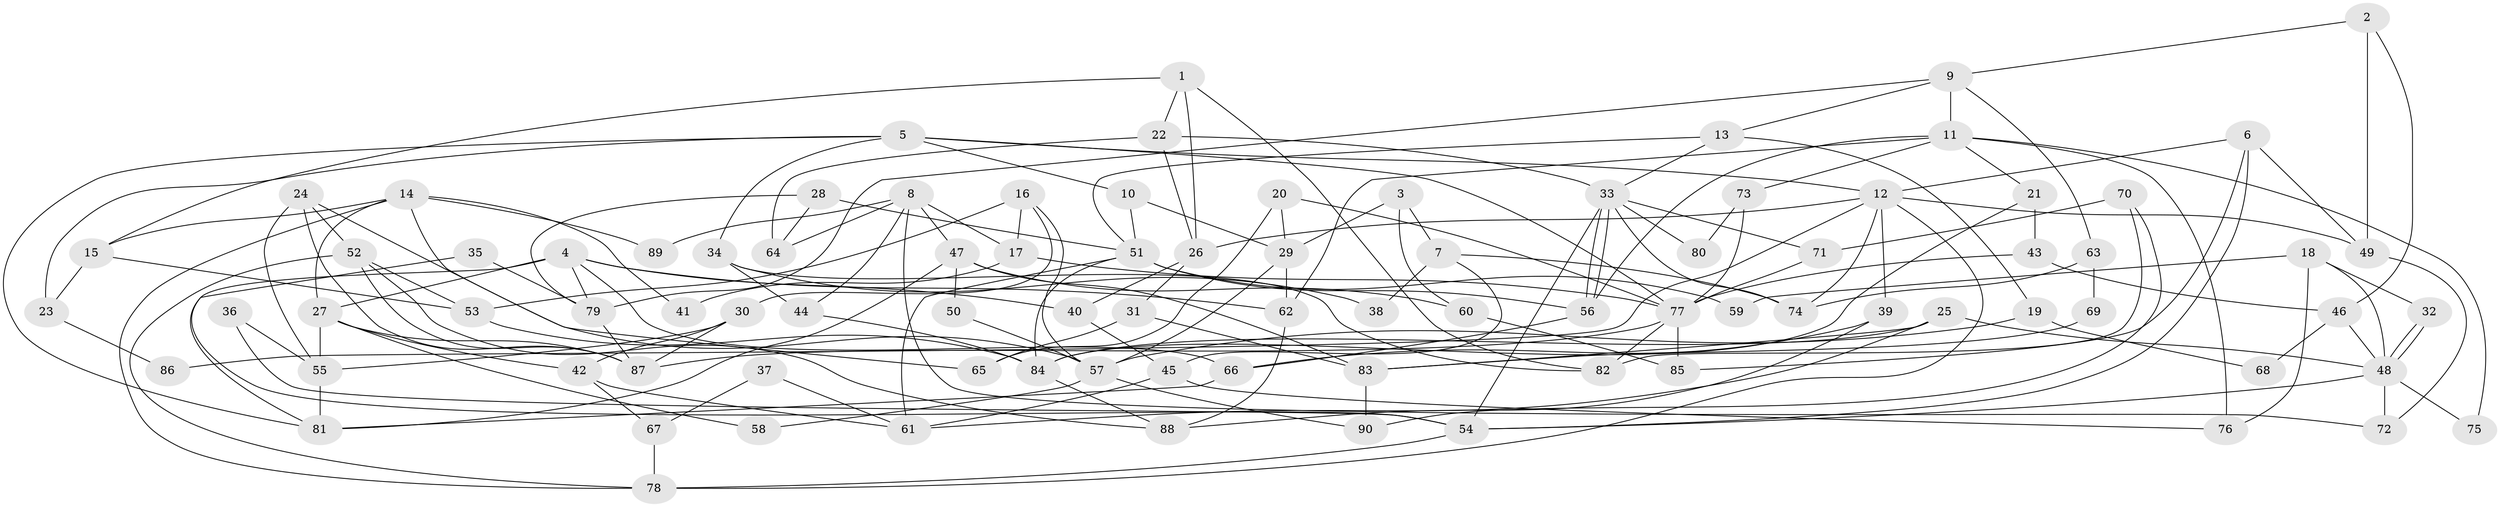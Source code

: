 // coarse degree distribution, {8: 0.06666666666666667, 10: 0.06666666666666667, 11: 0.044444444444444446, 3: 0.2222222222222222, 6: 0.022222222222222223, 7: 0.08888888888888889, 5: 0.08888888888888889, 13: 0.022222222222222223, 4: 0.15555555555555556, 12: 0.022222222222222223, 2: 0.17777777777777778, 9: 0.022222222222222223}
// Generated by graph-tools (version 1.1) at 2025/50/03/04/25 22:50:56]
// undirected, 90 vertices, 180 edges
graph export_dot {
  node [color=gray90,style=filled];
  1;
  2;
  3;
  4;
  5;
  6;
  7;
  8;
  9;
  10;
  11;
  12;
  13;
  14;
  15;
  16;
  17;
  18;
  19;
  20;
  21;
  22;
  23;
  24;
  25;
  26;
  27;
  28;
  29;
  30;
  31;
  32;
  33;
  34;
  35;
  36;
  37;
  38;
  39;
  40;
  41;
  42;
  43;
  44;
  45;
  46;
  47;
  48;
  49;
  50;
  51;
  52;
  53;
  54;
  55;
  56;
  57;
  58;
  59;
  60;
  61;
  62;
  63;
  64;
  65;
  66;
  67;
  68;
  69;
  70;
  71;
  72;
  73;
  74;
  75;
  76;
  77;
  78;
  79;
  80;
  81;
  82;
  83;
  84;
  85;
  86;
  87;
  88;
  89;
  90;
  1 -- 15;
  1 -- 22;
  1 -- 26;
  1 -- 82;
  2 -- 9;
  2 -- 49;
  2 -- 46;
  3 -- 29;
  3 -- 60;
  3 -- 7;
  4 -- 81;
  4 -- 79;
  4 -- 27;
  4 -- 40;
  4 -- 62;
  4 -- 66;
  5 -- 81;
  5 -- 77;
  5 -- 10;
  5 -- 12;
  5 -- 23;
  5 -- 34;
  6 -- 12;
  6 -- 54;
  6 -- 49;
  6 -- 85;
  7 -- 74;
  7 -- 38;
  7 -- 45;
  8 -- 17;
  8 -- 72;
  8 -- 44;
  8 -- 47;
  8 -- 64;
  8 -- 89;
  9 -- 13;
  9 -- 79;
  9 -- 11;
  9 -- 63;
  10 -- 51;
  10 -- 29;
  11 -- 62;
  11 -- 21;
  11 -- 56;
  11 -- 73;
  11 -- 75;
  11 -- 76;
  12 -- 26;
  12 -- 39;
  12 -- 49;
  12 -- 74;
  12 -- 78;
  12 -- 86;
  13 -- 51;
  13 -- 33;
  13 -- 19;
  14 -- 78;
  14 -- 27;
  14 -- 15;
  14 -- 41;
  14 -- 65;
  14 -- 89;
  15 -- 53;
  15 -- 23;
  16 -- 53;
  16 -- 30;
  16 -- 17;
  16 -- 57;
  17 -- 77;
  17 -- 41;
  18 -- 48;
  18 -- 76;
  18 -- 32;
  18 -- 59;
  19 -- 57;
  19 -- 68;
  20 -- 29;
  20 -- 77;
  20 -- 65;
  21 -- 84;
  21 -- 43;
  22 -- 26;
  22 -- 33;
  22 -- 64;
  23 -- 86;
  24 -- 57;
  24 -- 55;
  24 -- 52;
  24 -- 87;
  25 -- 48;
  25 -- 61;
  25 -- 83;
  25 -- 84;
  26 -- 31;
  26 -- 40;
  27 -- 87;
  27 -- 42;
  27 -- 55;
  27 -- 58;
  28 -- 51;
  28 -- 64;
  28 -- 79;
  29 -- 62;
  29 -- 57;
  30 -- 42;
  30 -- 87;
  30 -- 55;
  31 -- 65;
  31 -- 83;
  32 -- 48;
  32 -- 48;
  33 -- 54;
  33 -- 56;
  33 -- 56;
  33 -- 71;
  33 -- 74;
  33 -- 80;
  34 -- 82;
  34 -- 38;
  34 -- 44;
  35 -- 54;
  35 -- 79;
  36 -- 55;
  36 -- 54;
  37 -- 61;
  37 -- 67;
  39 -- 66;
  39 -- 88;
  40 -- 45;
  42 -- 61;
  42 -- 67;
  43 -- 77;
  43 -- 46;
  44 -- 84;
  45 -- 61;
  45 -- 76;
  46 -- 48;
  46 -- 68;
  47 -- 81;
  47 -- 50;
  47 -- 60;
  47 -- 83;
  48 -- 54;
  48 -- 72;
  48 -- 75;
  49 -- 72;
  50 -- 57;
  51 -- 56;
  51 -- 84;
  51 -- 59;
  51 -- 61;
  52 -- 88;
  52 -- 53;
  52 -- 78;
  52 -- 87;
  53 -- 84;
  54 -- 78;
  55 -- 81;
  56 -- 66;
  57 -- 58;
  57 -- 90;
  60 -- 85;
  62 -- 88;
  63 -- 74;
  63 -- 69;
  66 -- 81;
  67 -- 78;
  69 -- 83;
  70 -- 71;
  70 -- 90;
  70 -- 82;
  71 -- 77;
  73 -- 77;
  73 -- 80;
  77 -- 87;
  77 -- 82;
  77 -- 85;
  79 -- 87;
  83 -- 90;
  84 -- 88;
}
